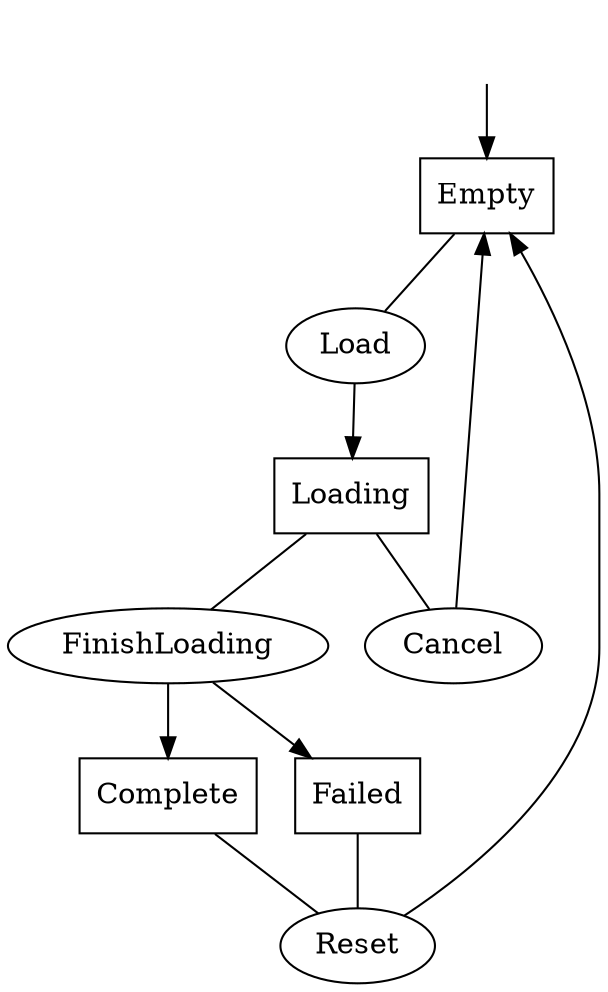 digraph {
    graph [rankdir=TB]
    
    0 [label="", shape=plaintext]
    0 -> 1
    
    # node
    1 [label="Empty", shape=box]
    2 [label="Loading", shape=box]
    3 [label="Cancel", shape=oval]
    4 [label="Load", shape=oval]
    5 [label="Complete", shape=box]
    6 [label="FinishLoading", shape=oval]
    7 [label="Failed", shape=box]
    8 [label="Reset", shape=oval]

    
    # links
    2 -> 3 [arrowhead=none]
    3 -> 1
    1 -> 4 [arrowhead=none]
    4 -> 2
    2 -> 6 [arrowhead=none]
    6 -> 5
    6 -> 7
    5 -> 8 [arrowhead=none]
    8 -> 1
    7 -> 8 [arrowhead=none]

}